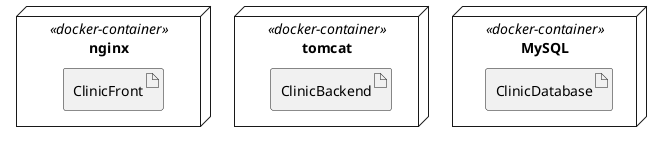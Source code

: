 @startuml
node nginx <<docker-container>> {
    artifact ClinicFront
}

node tomcat <<docker-container>> {
    artifact ClinicBackend
}

node MySQL <<docker-container>> {
    artifact ClinicDatabase
}
@enduml